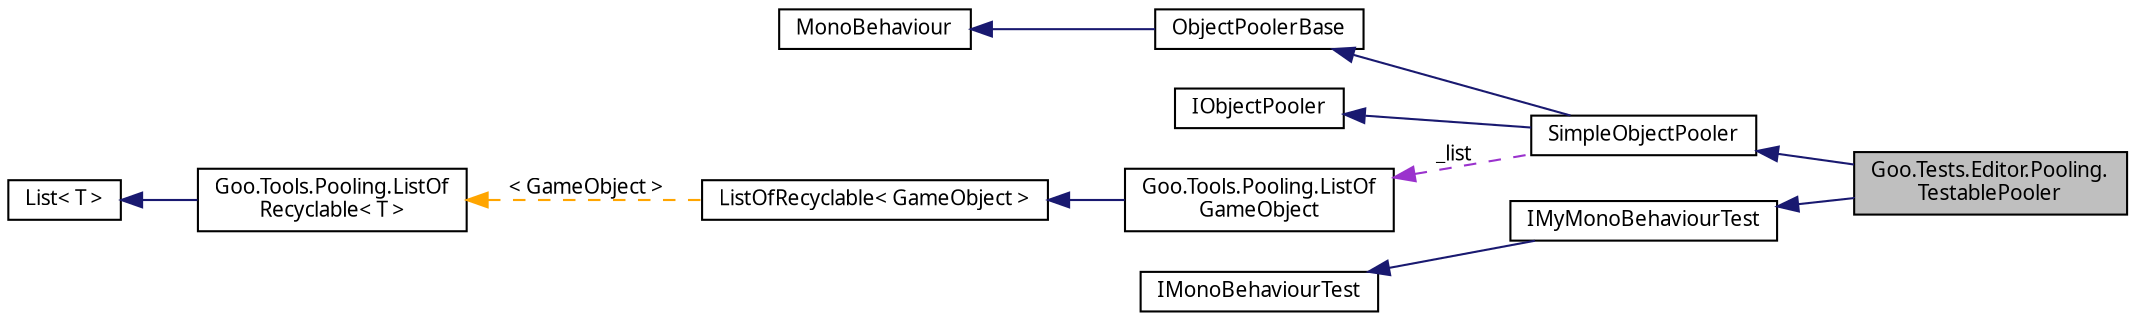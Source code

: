 digraph "Goo.Tests.Editor.Pooling.TestablePooler"
{
 // LATEX_PDF_SIZE
  edge [fontname="Calibrii",fontsize="10",labelfontname="Calibrii",labelfontsize="10"];
  node [fontname="Calibrii",fontsize="10",shape=record];
  rankdir="LR";
  Node1 [label="Goo.Tests.Editor.Pooling.\lTestablePooler",height=0.2,width=0.4,color="black", fillcolor="grey75", style="filled", fontcolor="black",tooltip=" "];
  Node2 -> Node1 [dir="back",color="midnightblue",fontsize="10",style="solid",fontname="Calibrii"];
  Node2 [label="SimpleObjectPooler",height=0.2,width=0.4,color="black", fillcolor="white", style="filled",URL="$df/d2f/classGoo_1_1Tools_1_1Pooling_1_1SimpleObjectPooler.html",tooltip="Component-based object pooler running on GameObjects class."];
  Node3 -> Node2 [dir="back",color="midnightblue",fontsize="10",style="solid",fontname="Calibrii"];
  Node3 [label="ObjectPoolerBase",height=0.2,width=0.4,color="black", fillcolor="white", style="filled",URL="$de/dd4/classGoo_1_1Tools_1_1Pooling_1_1ObjectPoolerBase.html",tooltip=" "];
  Node4 -> Node3 [dir="back",color="midnightblue",fontsize="10",style="solid",fontname="Calibrii"];
  Node4 [label="MonoBehaviour",height=0.2,width=0.4,color="black", fillcolor="white", style="filled",tooltip=" "];
  Node5 -> Node2 [dir="back",color="midnightblue",fontsize="10",style="solid",fontname="Calibrii"];
  Node5 [label="IObjectPooler",height=0.2,width=0.4,color="black", fillcolor="white", style="filled",URL="$d5/dd6/interfaceGoo_1_1Tools_1_1Pooling_1_1IObjectPooler.html",tooltip=" "];
  Node6 -> Node2 [dir="back",color="darkorchid3",fontsize="10",style="dashed",label=" _list" ,fontname="Calibrii"];
  Node6 [label="Goo.Tools.Pooling.ListOf\lGameObject",height=0.2,width=0.4,color="black", fillcolor="white", style="filled",URL="$d4/daf/classGoo_1_1Tools_1_1Pooling_1_1ListOfGameObject.html",tooltip=" "];
  Node7 -> Node6 [dir="back",color="midnightblue",fontsize="10",style="solid",fontname="Calibrii"];
  Node7 [label="ListOfRecyclable\< GameObject \>",height=0.2,width=0.4,color="black", fillcolor="white", style="filled",URL="$dd/d78/classGoo_1_1Tools_1_1Pooling_1_1ListOfRecyclable.html",tooltip=" "];
  Node8 -> Node7 [dir="back",color="orange",fontsize="10",style="dashed",label=" \< GameObject \>" ,fontname="Calibrii"];
  Node8 [label="Goo.Tools.Pooling.ListOf\lRecyclable\< T \>",height=0.2,width=0.4,color="black", fillcolor="white", style="filled",URL="$dd/d78/classGoo_1_1Tools_1_1Pooling_1_1ListOfRecyclable.html",tooltip=" "];
  Node9 -> Node8 [dir="back",color="midnightblue",fontsize="10",style="solid",fontname="Calibrii"];
  Node9 [label="List\< T \>",height=0.2,width=0.4,color="black", fillcolor="white", style="filled",tooltip=" "];
  Node10 -> Node1 [dir="back",color="midnightblue",fontsize="10",style="solid",fontname="Calibrii"];
  Node10 [label="IMyMonoBehaviourTest",height=0.2,width=0.4,color="black", fillcolor="white", style="filled",URL="$dc/dba/interfaceGoo_1_1Tests_1_1Editor_1_1Pooling_1_1IMyMonoBehaviourTest.html",tooltip=" "];
  Node11 -> Node10 [dir="back",color="midnightblue",fontsize="10",style="solid",fontname="Calibrii"];
  Node11 [label="IMonoBehaviourTest",height=0.2,width=0.4,color="black", fillcolor="white", style="filled",tooltip=" "];
}
